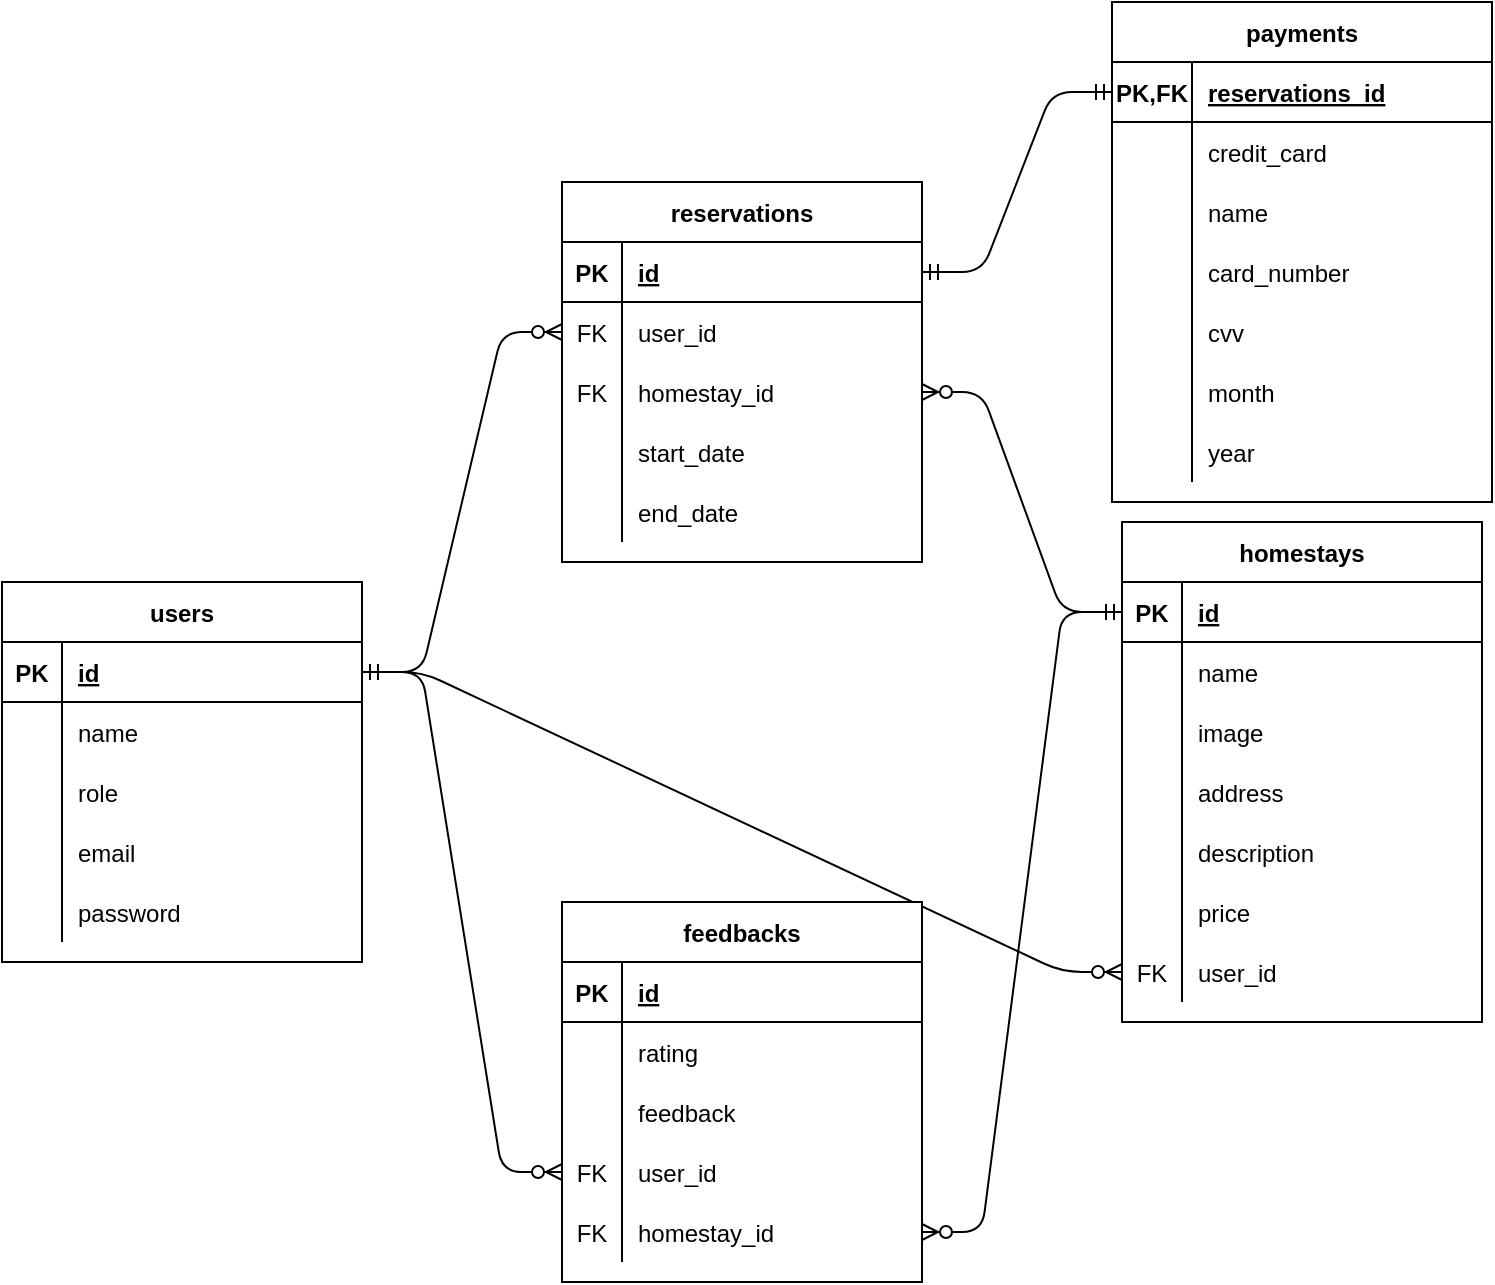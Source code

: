 <mxfile version="13.9.9" type="device"><diagram id="NwZHqndju-CirYjPbC9-" name="Page-1"><mxGraphModel dx="852" dy="494" grid="1" gridSize="10" guides="1" tooltips="1" connect="1" arrows="1" fold="1" page="1" pageScale="1" pageWidth="850" pageHeight="1100" math="0" shadow="0"><root><mxCell id="0"/><mxCell id="1" parent="0"/><mxCell id="INiHXZdMH8Mc_cu-hCHX-1" value="users" style="shape=table;startSize=30;container=1;collapsible=1;childLayout=tableLayout;fixedRows=1;rowLines=0;fontStyle=1;align=center;resizeLast=1;" parent="1" vertex="1"><mxGeometry x="170" y="350" width="180" height="190" as="geometry"/></mxCell><mxCell id="INiHXZdMH8Mc_cu-hCHX-2" value="" style="shape=partialRectangle;collapsible=0;dropTarget=0;pointerEvents=0;fillColor=none;top=0;left=0;bottom=1;right=0;points=[[0,0.5],[1,0.5]];portConstraint=eastwest;" parent="INiHXZdMH8Mc_cu-hCHX-1" vertex="1"><mxGeometry y="30" width="180" height="30" as="geometry"/></mxCell><mxCell id="INiHXZdMH8Mc_cu-hCHX-3" value="PK" style="shape=partialRectangle;connectable=0;fillColor=none;top=0;left=0;bottom=0;right=0;fontStyle=1;overflow=hidden;" parent="INiHXZdMH8Mc_cu-hCHX-2" vertex="1"><mxGeometry width="30" height="30" as="geometry"/></mxCell><mxCell id="INiHXZdMH8Mc_cu-hCHX-4" value="id" style="shape=partialRectangle;connectable=0;fillColor=none;top=0;left=0;bottom=0;right=0;align=left;spacingLeft=6;fontStyle=5;overflow=hidden;" parent="INiHXZdMH8Mc_cu-hCHX-2" vertex="1"><mxGeometry x="30" width="150" height="30" as="geometry"/></mxCell><mxCell id="INiHXZdMH8Mc_cu-hCHX-5" value="" style="shape=partialRectangle;collapsible=0;dropTarget=0;pointerEvents=0;fillColor=none;top=0;left=0;bottom=0;right=0;points=[[0,0.5],[1,0.5]];portConstraint=eastwest;" parent="INiHXZdMH8Mc_cu-hCHX-1" vertex="1"><mxGeometry y="60" width="180" height="30" as="geometry"/></mxCell><mxCell id="INiHXZdMH8Mc_cu-hCHX-6" value="" style="shape=partialRectangle;connectable=0;fillColor=none;top=0;left=0;bottom=0;right=0;editable=1;overflow=hidden;" parent="INiHXZdMH8Mc_cu-hCHX-5" vertex="1"><mxGeometry width="30" height="30" as="geometry"/></mxCell><mxCell id="INiHXZdMH8Mc_cu-hCHX-7" value="name" style="shape=partialRectangle;connectable=0;fillColor=none;top=0;left=0;bottom=0;right=0;align=left;spacingLeft=6;overflow=hidden;" parent="INiHXZdMH8Mc_cu-hCHX-5" vertex="1"><mxGeometry x="30" width="150" height="30" as="geometry"/></mxCell><mxCell id="INiHXZdMH8Mc_cu-hCHX-11" value="" style="shape=partialRectangle;collapsible=0;dropTarget=0;pointerEvents=0;fillColor=none;top=0;left=0;bottom=0;right=0;points=[[0,0.5],[1,0.5]];portConstraint=eastwest;" parent="INiHXZdMH8Mc_cu-hCHX-1" vertex="1"><mxGeometry y="90" width="180" height="30" as="geometry"/></mxCell><mxCell id="INiHXZdMH8Mc_cu-hCHX-12" value="" style="shape=partialRectangle;connectable=0;fillColor=none;top=0;left=0;bottom=0;right=0;editable=1;overflow=hidden;" parent="INiHXZdMH8Mc_cu-hCHX-11" vertex="1"><mxGeometry width="30" height="30" as="geometry"/></mxCell><mxCell id="INiHXZdMH8Mc_cu-hCHX-13" value="role" style="shape=partialRectangle;connectable=0;fillColor=none;top=0;left=0;bottom=0;right=0;align=left;spacingLeft=6;overflow=hidden;" parent="INiHXZdMH8Mc_cu-hCHX-11" vertex="1"><mxGeometry x="30" width="150" height="30" as="geometry"/></mxCell><mxCell id="INiHXZdMH8Mc_cu-hCHX-17" style="shape=partialRectangle;collapsible=0;dropTarget=0;pointerEvents=0;fillColor=none;top=0;left=0;bottom=0;right=0;points=[[0,0.5],[1,0.5]];portConstraint=eastwest;" parent="INiHXZdMH8Mc_cu-hCHX-1" vertex="1"><mxGeometry y="120" width="180" height="30" as="geometry"/></mxCell><mxCell id="INiHXZdMH8Mc_cu-hCHX-18" style="shape=partialRectangle;connectable=0;fillColor=none;top=0;left=0;bottom=0;right=0;editable=1;overflow=hidden;" parent="INiHXZdMH8Mc_cu-hCHX-17" vertex="1"><mxGeometry width="30" height="30" as="geometry"/></mxCell><mxCell id="INiHXZdMH8Mc_cu-hCHX-19" value="email" style="shape=partialRectangle;connectable=0;fillColor=none;top=0;left=0;bottom=0;right=0;align=left;spacingLeft=6;overflow=hidden;" parent="INiHXZdMH8Mc_cu-hCHX-17" vertex="1"><mxGeometry x="30" width="150" height="30" as="geometry"/></mxCell><mxCell id="INiHXZdMH8Mc_cu-hCHX-20" style="shape=partialRectangle;collapsible=0;dropTarget=0;pointerEvents=0;fillColor=none;top=0;left=0;bottom=0;right=0;points=[[0,0.5],[1,0.5]];portConstraint=eastwest;" parent="INiHXZdMH8Mc_cu-hCHX-1" vertex="1"><mxGeometry y="150" width="180" height="30" as="geometry"/></mxCell><mxCell id="INiHXZdMH8Mc_cu-hCHX-21" style="shape=partialRectangle;connectable=0;fillColor=none;top=0;left=0;bottom=0;right=0;editable=1;overflow=hidden;" parent="INiHXZdMH8Mc_cu-hCHX-20" vertex="1"><mxGeometry width="30" height="30" as="geometry"/></mxCell><mxCell id="INiHXZdMH8Mc_cu-hCHX-22" value="password" style="shape=partialRectangle;connectable=0;fillColor=none;top=0;left=0;bottom=0;right=0;align=left;spacingLeft=6;overflow=hidden;" parent="INiHXZdMH8Mc_cu-hCHX-20" vertex="1"><mxGeometry x="30" width="150" height="30" as="geometry"/></mxCell><mxCell id="INiHXZdMH8Mc_cu-hCHX-23" value="homestays" style="shape=table;startSize=30;container=1;collapsible=1;childLayout=tableLayout;fixedRows=1;rowLines=0;fontStyle=1;align=center;resizeLast=1;" parent="1" vertex="1"><mxGeometry x="730" y="320" width="180" height="250" as="geometry"/></mxCell><mxCell id="INiHXZdMH8Mc_cu-hCHX-24" value="" style="shape=partialRectangle;collapsible=0;dropTarget=0;pointerEvents=0;fillColor=none;top=0;left=0;bottom=1;right=0;points=[[0,0.5],[1,0.5]];portConstraint=eastwest;" parent="INiHXZdMH8Mc_cu-hCHX-23" vertex="1"><mxGeometry y="30" width="180" height="30" as="geometry"/></mxCell><mxCell id="INiHXZdMH8Mc_cu-hCHX-25" value="PK" style="shape=partialRectangle;connectable=0;fillColor=none;top=0;left=0;bottom=0;right=0;fontStyle=1;overflow=hidden;" parent="INiHXZdMH8Mc_cu-hCHX-24" vertex="1"><mxGeometry width="30" height="30" as="geometry"/></mxCell><mxCell id="INiHXZdMH8Mc_cu-hCHX-26" value="id" style="shape=partialRectangle;connectable=0;fillColor=none;top=0;left=0;bottom=0;right=0;align=left;spacingLeft=6;fontStyle=5;overflow=hidden;" parent="INiHXZdMH8Mc_cu-hCHX-24" vertex="1"><mxGeometry x="30" width="150" height="30" as="geometry"/></mxCell><mxCell id="INiHXZdMH8Mc_cu-hCHX-27" value="" style="shape=partialRectangle;collapsible=0;dropTarget=0;pointerEvents=0;fillColor=none;top=0;left=0;bottom=0;right=0;points=[[0,0.5],[1,0.5]];portConstraint=eastwest;" parent="INiHXZdMH8Mc_cu-hCHX-23" vertex="1"><mxGeometry y="60" width="180" height="30" as="geometry"/></mxCell><mxCell id="INiHXZdMH8Mc_cu-hCHX-28" value="" style="shape=partialRectangle;connectable=0;fillColor=none;top=0;left=0;bottom=0;right=0;editable=1;overflow=hidden;" parent="INiHXZdMH8Mc_cu-hCHX-27" vertex="1"><mxGeometry width="30" height="30" as="geometry"/></mxCell><mxCell id="INiHXZdMH8Mc_cu-hCHX-29" value="name" style="shape=partialRectangle;connectable=0;fillColor=none;top=0;left=0;bottom=0;right=0;align=left;spacingLeft=6;overflow=hidden;" parent="INiHXZdMH8Mc_cu-hCHX-27" vertex="1"><mxGeometry x="30" width="150" height="30" as="geometry"/></mxCell><mxCell id="lfOwHOdz3PCNLN7N-f5P-1" style="shape=partialRectangle;collapsible=0;dropTarget=0;pointerEvents=0;fillColor=none;top=0;left=0;bottom=0;right=0;points=[[0,0.5],[1,0.5]];portConstraint=eastwest;" parent="INiHXZdMH8Mc_cu-hCHX-23" vertex="1"><mxGeometry y="90" width="180" height="30" as="geometry"/></mxCell><mxCell id="lfOwHOdz3PCNLN7N-f5P-2" style="shape=partialRectangle;connectable=0;fillColor=none;top=0;left=0;bottom=0;right=0;editable=1;overflow=hidden;" parent="lfOwHOdz3PCNLN7N-f5P-1" vertex="1"><mxGeometry width="30" height="30" as="geometry"/></mxCell><mxCell id="lfOwHOdz3PCNLN7N-f5P-3" value="image" style="shape=partialRectangle;connectable=0;fillColor=none;top=0;left=0;bottom=0;right=0;align=left;spacingLeft=6;overflow=hidden;" parent="lfOwHOdz3PCNLN7N-f5P-1" vertex="1"><mxGeometry x="30" width="150" height="30" as="geometry"/></mxCell><mxCell id="fnObndUVMK2Fo93mz21--1" style="shape=partialRectangle;collapsible=0;dropTarget=0;pointerEvents=0;fillColor=none;top=0;left=0;bottom=0;right=0;points=[[0,0.5],[1,0.5]];portConstraint=eastwest;" parent="INiHXZdMH8Mc_cu-hCHX-23" vertex="1"><mxGeometry y="120" width="180" height="30" as="geometry"/></mxCell><mxCell id="fnObndUVMK2Fo93mz21--2" style="shape=partialRectangle;connectable=0;fillColor=none;top=0;left=0;bottom=0;right=0;editable=1;overflow=hidden;" parent="fnObndUVMK2Fo93mz21--1" vertex="1"><mxGeometry width="30" height="30" as="geometry"/></mxCell><mxCell id="fnObndUVMK2Fo93mz21--3" value="address" style="shape=partialRectangle;connectable=0;fillColor=none;top=0;left=0;bottom=0;right=0;align=left;spacingLeft=6;overflow=hidden;" parent="fnObndUVMK2Fo93mz21--1" vertex="1"><mxGeometry x="30" width="150" height="30" as="geometry"/></mxCell><mxCell id="INiHXZdMH8Mc_cu-hCHX-30" value="" style="shape=partialRectangle;collapsible=0;dropTarget=0;pointerEvents=0;fillColor=none;top=0;left=0;bottom=0;right=0;points=[[0,0.5],[1,0.5]];portConstraint=eastwest;" parent="INiHXZdMH8Mc_cu-hCHX-23" vertex="1"><mxGeometry y="150" width="180" height="30" as="geometry"/></mxCell><mxCell id="INiHXZdMH8Mc_cu-hCHX-31" value="" style="shape=partialRectangle;connectable=0;fillColor=none;top=0;left=0;bottom=0;right=0;editable=1;overflow=hidden;" parent="INiHXZdMH8Mc_cu-hCHX-30" vertex="1"><mxGeometry width="30" height="30" as="geometry"/></mxCell><mxCell id="INiHXZdMH8Mc_cu-hCHX-32" value="description" style="shape=partialRectangle;connectable=0;fillColor=none;top=0;left=0;bottom=0;right=0;align=left;spacingLeft=6;overflow=hidden;" parent="INiHXZdMH8Mc_cu-hCHX-30" vertex="1"><mxGeometry x="30" width="150" height="30" as="geometry"/></mxCell><mxCell id="INiHXZdMH8Mc_cu-hCHX-33" value="" style="shape=partialRectangle;collapsible=0;dropTarget=0;pointerEvents=0;fillColor=none;top=0;left=0;bottom=0;right=0;points=[[0,0.5],[1,0.5]];portConstraint=eastwest;" parent="INiHXZdMH8Mc_cu-hCHX-23" vertex="1"><mxGeometry y="180" width="180" height="30" as="geometry"/></mxCell><mxCell id="INiHXZdMH8Mc_cu-hCHX-34" value="" style="shape=partialRectangle;connectable=0;fillColor=none;top=0;left=0;bottom=0;right=0;editable=1;overflow=hidden;" parent="INiHXZdMH8Mc_cu-hCHX-33" vertex="1"><mxGeometry width="30" height="30" as="geometry"/></mxCell><mxCell id="INiHXZdMH8Mc_cu-hCHX-35" value="price" style="shape=partialRectangle;connectable=0;fillColor=none;top=0;left=0;bottom=0;right=0;align=left;spacingLeft=6;overflow=hidden;" parent="INiHXZdMH8Mc_cu-hCHX-33" vertex="1"><mxGeometry x="30" width="150" height="30" as="geometry"/></mxCell><mxCell id="INiHXZdMH8Mc_cu-hCHX-39" style="shape=partialRectangle;collapsible=0;dropTarget=0;pointerEvents=0;fillColor=none;top=0;left=0;bottom=0;right=0;points=[[0,0.5],[1,0.5]];portConstraint=eastwest;" parent="INiHXZdMH8Mc_cu-hCHX-23" vertex="1"><mxGeometry y="210" width="180" height="30" as="geometry"/></mxCell><mxCell id="INiHXZdMH8Mc_cu-hCHX-40" value="FK" style="shape=partialRectangle;connectable=0;fillColor=none;top=0;left=0;bottom=0;right=0;editable=1;overflow=hidden;" parent="INiHXZdMH8Mc_cu-hCHX-39" vertex="1"><mxGeometry width="30" height="30" as="geometry"/></mxCell><mxCell id="INiHXZdMH8Mc_cu-hCHX-41" value="user_id" style="shape=partialRectangle;connectable=0;fillColor=none;top=0;left=0;bottom=0;right=0;align=left;spacingLeft=6;overflow=hidden;" parent="INiHXZdMH8Mc_cu-hCHX-39" vertex="1"><mxGeometry x="30" width="150" height="30" as="geometry"/></mxCell><mxCell id="INiHXZdMH8Mc_cu-hCHX-47" value="" style="edgeStyle=entityRelationEdgeStyle;fontSize=12;html=1;endArrow=ERzeroToMany;startArrow=ERmandOne;" parent="1" source="INiHXZdMH8Mc_cu-hCHX-2" target="INiHXZdMH8Mc_cu-hCHX-39" edge="1"><mxGeometry width="100" height="100" relative="1" as="geometry"><mxPoint x="370" y="310" as="sourcePoint"/><mxPoint x="470" y="210" as="targetPoint"/></mxGeometry></mxCell><mxCell id="INiHXZdMH8Mc_cu-hCHX-48" value="reservations" style="shape=table;startSize=30;container=1;collapsible=1;childLayout=tableLayout;fixedRows=1;rowLines=0;fontStyle=1;align=center;resizeLast=1;" parent="1" vertex="1"><mxGeometry x="450" y="150" width="180" height="190" as="geometry"/></mxCell><mxCell id="INiHXZdMH8Mc_cu-hCHX-49" value="" style="shape=partialRectangle;collapsible=0;dropTarget=0;pointerEvents=0;fillColor=none;top=0;left=0;bottom=1;right=0;points=[[0,0.5],[1,0.5]];portConstraint=eastwest;" parent="INiHXZdMH8Mc_cu-hCHX-48" vertex="1"><mxGeometry y="30" width="180" height="30" as="geometry"/></mxCell><mxCell id="INiHXZdMH8Mc_cu-hCHX-50" value="PK" style="shape=partialRectangle;connectable=0;fillColor=none;top=0;left=0;bottom=0;right=0;fontStyle=1;overflow=hidden;" parent="INiHXZdMH8Mc_cu-hCHX-49" vertex="1"><mxGeometry width="30" height="30" as="geometry"/></mxCell><mxCell id="INiHXZdMH8Mc_cu-hCHX-51" value="id" style="shape=partialRectangle;connectable=0;fillColor=none;top=0;left=0;bottom=0;right=0;align=left;spacingLeft=6;fontStyle=5;overflow=hidden;" parent="INiHXZdMH8Mc_cu-hCHX-49" vertex="1"><mxGeometry x="30" width="150" height="30" as="geometry"/></mxCell><mxCell id="INiHXZdMH8Mc_cu-hCHX-52" value="" style="shape=partialRectangle;collapsible=0;dropTarget=0;pointerEvents=0;fillColor=none;top=0;left=0;bottom=0;right=0;points=[[0,0.5],[1,0.5]];portConstraint=eastwest;" parent="INiHXZdMH8Mc_cu-hCHX-48" vertex="1"><mxGeometry y="60" width="180" height="30" as="geometry"/></mxCell><mxCell id="INiHXZdMH8Mc_cu-hCHX-53" value="FK" style="shape=partialRectangle;connectable=0;fillColor=none;top=0;left=0;bottom=0;right=0;editable=1;overflow=hidden;" parent="INiHXZdMH8Mc_cu-hCHX-52" vertex="1"><mxGeometry width="30" height="30" as="geometry"/></mxCell><mxCell id="INiHXZdMH8Mc_cu-hCHX-54" value="user_id" style="shape=partialRectangle;connectable=0;fillColor=none;top=0;left=0;bottom=0;right=0;align=left;spacingLeft=6;overflow=hidden;" parent="INiHXZdMH8Mc_cu-hCHX-52" vertex="1"><mxGeometry x="30" width="150" height="30" as="geometry"/></mxCell><mxCell id="INiHXZdMH8Mc_cu-hCHX-55" value="" style="shape=partialRectangle;collapsible=0;dropTarget=0;pointerEvents=0;fillColor=none;top=0;left=0;bottom=0;right=0;points=[[0,0.5],[1,0.5]];portConstraint=eastwest;" parent="INiHXZdMH8Mc_cu-hCHX-48" vertex="1"><mxGeometry y="90" width="180" height="30" as="geometry"/></mxCell><mxCell id="INiHXZdMH8Mc_cu-hCHX-56" value="FK" style="shape=partialRectangle;connectable=0;fillColor=none;top=0;left=0;bottom=0;right=0;editable=1;overflow=hidden;" parent="INiHXZdMH8Mc_cu-hCHX-55" vertex="1"><mxGeometry width="30" height="30" as="geometry"/></mxCell><mxCell id="INiHXZdMH8Mc_cu-hCHX-57" value="homestay_id" style="shape=partialRectangle;connectable=0;fillColor=none;top=0;left=0;bottom=0;right=0;align=left;spacingLeft=6;overflow=hidden;" parent="INiHXZdMH8Mc_cu-hCHX-55" vertex="1"><mxGeometry x="30" width="150" height="30" as="geometry"/></mxCell><mxCell id="INiHXZdMH8Mc_cu-hCHX-58" value="" style="shape=partialRectangle;collapsible=0;dropTarget=0;pointerEvents=0;fillColor=none;top=0;left=0;bottom=0;right=0;points=[[0,0.5],[1,0.5]];portConstraint=eastwest;" parent="INiHXZdMH8Mc_cu-hCHX-48" vertex="1"><mxGeometry y="120" width="180" height="30" as="geometry"/></mxCell><mxCell id="INiHXZdMH8Mc_cu-hCHX-59" value="" style="shape=partialRectangle;connectable=0;fillColor=none;top=0;left=0;bottom=0;right=0;editable=1;overflow=hidden;" parent="INiHXZdMH8Mc_cu-hCHX-58" vertex="1"><mxGeometry width="30" height="30" as="geometry"/></mxCell><mxCell id="INiHXZdMH8Mc_cu-hCHX-60" value="start_date" style="shape=partialRectangle;connectable=0;fillColor=none;top=0;left=0;bottom=0;right=0;align=left;spacingLeft=6;overflow=hidden;" parent="INiHXZdMH8Mc_cu-hCHX-58" vertex="1"><mxGeometry x="30" width="150" height="30" as="geometry"/></mxCell><mxCell id="INiHXZdMH8Mc_cu-hCHX-61" style="shape=partialRectangle;collapsible=0;dropTarget=0;pointerEvents=0;fillColor=none;top=0;left=0;bottom=0;right=0;points=[[0,0.5],[1,0.5]];portConstraint=eastwest;" parent="INiHXZdMH8Mc_cu-hCHX-48" vertex="1"><mxGeometry y="150" width="180" height="30" as="geometry"/></mxCell><mxCell id="INiHXZdMH8Mc_cu-hCHX-62" style="shape=partialRectangle;connectable=0;fillColor=none;top=0;left=0;bottom=0;right=0;editable=1;overflow=hidden;" parent="INiHXZdMH8Mc_cu-hCHX-61" vertex="1"><mxGeometry width="30" height="30" as="geometry"/></mxCell><mxCell id="INiHXZdMH8Mc_cu-hCHX-63" value="end_date" style="shape=partialRectangle;connectable=0;fillColor=none;top=0;left=0;bottom=0;right=0;align=left;spacingLeft=6;overflow=hidden;" parent="INiHXZdMH8Mc_cu-hCHX-61" vertex="1"><mxGeometry x="30" width="150" height="30" as="geometry"/></mxCell><mxCell id="INiHXZdMH8Mc_cu-hCHX-67" value="" style="edgeStyle=entityRelationEdgeStyle;fontSize=12;html=1;endArrow=ERzeroToMany;startArrow=ERmandOne;entryX=1;entryY=0.5;entryDx=0;entryDy=0;" parent="1" source="INiHXZdMH8Mc_cu-hCHX-24" target="INiHXZdMH8Mc_cu-hCHX-55" edge="1"><mxGeometry width="100" height="100" relative="1" as="geometry"><mxPoint x="430" y="330" as="sourcePoint"/><mxPoint x="530" y="230" as="targetPoint"/></mxGeometry></mxCell><mxCell id="INiHXZdMH8Mc_cu-hCHX-68" value="" style="edgeStyle=entityRelationEdgeStyle;fontSize=12;html=1;endArrow=ERzeroToMany;startArrow=ERmandOne;exitX=1;exitY=0.5;exitDx=0;exitDy=0;entryX=0;entryY=0.5;entryDx=0;entryDy=0;" parent="1" source="INiHXZdMH8Mc_cu-hCHX-2" target="INiHXZdMH8Mc_cu-hCHX-52" edge="1"><mxGeometry width="100" height="100" relative="1" as="geometry"><mxPoint x="430" y="330" as="sourcePoint"/><mxPoint x="530" y="230" as="targetPoint"/></mxGeometry></mxCell><mxCell id="INiHXZdMH8Mc_cu-hCHX-69" value="payments" style="shape=table;startSize=30;container=1;collapsible=1;childLayout=tableLayout;fixedRows=1;rowLines=0;fontStyle=1;align=center;resizeLast=1;" parent="1" vertex="1"><mxGeometry x="725" y="60" width="190" height="250" as="geometry"/></mxCell><mxCell id="INiHXZdMH8Mc_cu-hCHX-70" value="" style="shape=partialRectangle;collapsible=0;dropTarget=0;pointerEvents=0;fillColor=none;top=0;left=0;bottom=1;right=0;points=[[0,0.5],[1,0.5]];portConstraint=eastwest;" parent="INiHXZdMH8Mc_cu-hCHX-69" vertex="1"><mxGeometry y="30" width="190" height="30" as="geometry"/></mxCell><mxCell id="INiHXZdMH8Mc_cu-hCHX-71" value="PK,FK" style="shape=partialRectangle;connectable=0;fillColor=none;top=0;left=0;bottom=0;right=0;fontStyle=1;overflow=hidden;" parent="INiHXZdMH8Mc_cu-hCHX-70" vertex="1"><mxGeometry width="40" height="30" as="geometry"/></mxCell><mxCell id="INiHXZdMH8Mc_cu-hCHX-72" value="reservations_id" style="shape=partialRectangle;connectable=0;fillColor=none;top=0;left=0;bottom=0;right=0;align=left;spacingLeft=6;fontStyle=5;overflow=hidden;" parent="INiHXZdMH8Mc_cu-hCHX-70" vertex="1"><mxGeometry x="40" width="150" height="30" as="geometry"/></mxCell><mxCell id="INiHXZdMH8Mc_cu-hCHX-73" value="" style="shape=partialRectangle;collapsible=0;dropTarget=0;pointerEvents=0;fillColor=none;top=0;left=0;bottom=0;right=0;points=[[0,0.5],[1,0.5]];portConstraint=eastwest;" parent="INiHXZdMH8Mc_cu-hCHX-69" vertex="1"><mxGeometry y="60" width="190" height="30" as="geometry"/></mxCell><mxCell id="INiHXZdMH8Mc_cu-hCHX-74" value="" style="shape=partialRectangle;connectable=0;fillColor=none;top=0;left=0;bottom=0;right=0;editable=1;overflow=hidden;" parent="INiHXZdMH8Mc_cu-hCHX-73" vertex="1"><mxGeometry width="40" height="30" as="geometry"/></mxCell><mxCell id="INiHXZdMH8Mc_cu-hCHX-75" value="credit_card" style="shape=partialRectangle;connectable=0;fillColor=none;top=0;left=0;bottom=0;right=0;align=left;spacingLeft=6;overflow=hidden;" parent="INiHXZdMH8Mc_cu-hCHX-73" vertex="1"><mxGeometry x="40" width="150" height="30" as="geometry"/></mxCell><mxCell id="INiHXZdMH8Mc_cu-hCHX-76" value="" style="shape=partialRectangle;collapsible=0;dropTarget=0;pointerEvents=0;fillColor=none;top=0;left=0;bottom=0;right=0;points=[[0,0.5],[1,0.5]];portConstraint=eastwest;" parent="INiHXZdMH8Mc_cu-hCHX-69" vertex="1"><mxGeometry y="90" width="190" height="30" as="geometry"/></mxCell><mxCell id="INiHXZdMH8Mc_cu-hCHX-77" value="" style="shape=partialRectangle;connectable=0;fillColor=none;top=0;left=0;bottom=0;right=0;editable=1;overflow=hidden;" parent="INiHXZdMH8Mc_cu-hCHX-76" vertex="1"><mxGeometry width="40" height="30" as="geometry"/></mxCell><mxCell id="INiHXZdMH8Mc_cu-hCHX-78" value="name" style="shape=partialRectangle;connectable=0;fillColor=none;top=0;left=0;bottom=0;right=0;align=left;spacingLeft=6;overflow=hidden;" parent="INiHXZdMH8Mc_cu-hCHX-76" vertex="1"><mxGeometry x="40" width="150" height="30" as="geometry"/></mxCell><mxCell id="INiHXZdMH8Mc_cu-hCHX-79" value="" style="shape=partialRectangle;collapsible=0;dropTarget=0;pointerEvents=0;fillColor=none;top=0;left=0;bottom=0;right=0;points=[[0,0.5],[1,0.5]];portConstraint=eastwest;" parent="INiHXZdMH8Mc_cu-hCHX-69" vertex="1"><mxGeometry y="120" width="190" height="30" as="geometry"/></mxCell><mxCell id="INiHXZdMH8Mc_cu-hCHX-80" value="" style="shape=partialRectangle;connectable=0;fillColor=none;top=0;left=0;bottom=0;right=0;editable=1;overflow=hidden;" parent="INiHXZdMH8Mc_cu-hCHX-79" vertex="1"><mxGeometry width="40" height="30" as="geometry"/></mxCell><mxCell id="INiHXZdMH8Mc_cu-hCHX-81" value="card_number" style="shape=partialRectangle;connectable=0;fillColor=none;top=0;left=0;bottom=0;right=0;align=left;spacingLeft=6;overflow=hidden;" parent="INiHXZdMH8Mc_cu-hCHX-79" vertex="1"><mxGeometry x="40" width="150" height="30" as="geometry"/></mxCell><mxCell id="uqmp6j8ro5WRaH_gw9j_-1" style="shape=partialRectangle;collapsible=0;dropTarget=0;pointerEvents=0;fillColor=none;top=0;left=0;bottom=0;right=0;points=[[0,0.5],[1,0.5]];portConstraint=eastwest;" vertex="1" parent="INiHXZdMH8Mc_cu-hCHX-69"><mxGeometry y="150" width="190" height="30" as="geometry"/></mxCell><mxCell id="uqmp6j8ro5WRaH_gw9j_-2" style="shape=partialRectangle;connectable=0;fillColor=none;top=0;left=0;bottom=0;right=0;editable=1;overflow=hidden;" vertex="1" parent="uqmp6j8ro5WRaH_gw9j_-1"><mxGeometry width="40" height="30" as="geometry"/></mxCell><mxCell id="uqmp6j8ro5WRaH_gw9j_-3" value="cvv" style="shape=partialRectangle;connectable=0;fillColor=none;top=0;left=0;bottom=0;right=0;align=left;spacingLeft=6;overflow=hidden;" vertex="1" parent="uqmp6j8ro5WRaH_gw9j_-1"><mxGeometry x="40" width="150" height="30" as="geometry"/></mxCell><mxCell id="INiHXZdMH8Mc_cu-hCHX-82" style="shape=partialRectangle;collapsible=0;dropTarget=0;pointerEvents=0;fillColor=none;top=0;left=0;bottom=0;right=0;points=[[0,0.5],[1,0.5]];portConstraint=eastwest;" parent="INiHXZdMH8Mc_cu-hCHX-69" vertex="1"><mxGeometry y="180" width="190" height="30" as="geometry"/></mxCell><mxCell id="INiHXZdMH8Mc_cu-hCHX-83" style="shape=partialRectangle;connectable=0;fillColor=none;top=0;left=0;bottom=0;right=0;editable=1;overflow=hidden;" parent="INiHXZdMH8Mc_cu-hCHX-82" vertex="1"><mxGeometry width="40" height="30" as="geometry"/></mxCell><mxCell id="INiHXZdMH8Mc_cu-hCHX-84" value="month" style="shape=partialRectangle;connectable=0;fillColor=none;top=0;left=0;bottom=0;right=0;align=left;spacingLeft=6;overflow=hidden;" parent="INiHXZdMH8Mc_cu-hCHX-82" vertex="1"><mxGeometry x="40" width="150" height="30" as="geometry"/></mxCell><mxCell id="INiHXZdMH8Mc_cu-hCHX-85" style="shape=partialRectangle;collapsible=0;dropTarget=0;pointerEvents=0;fillColor=none;top=0;left=0;bottom=0;right=0;points=[[0,0.5],[1,0.5]];portConstraint=eastwest;" parent="INiHXZdMH8Mc_cu-hCHX-69" vertex="1"><mxGeometry y="210" width="190" height="30" as="geometry"/></mxCell><mxCell id="INiHXZdMH8Mc_cu-hCHX-86" style="shape=partialRectangle;connectable=0;fillColor=none;top=0;left=0;bottom=0;right=0;editable=1;overflow=hidden;" parent="INiHXZdMH8Mc_cu-hCHX-85" vertex="1"><mxGeometry width="40" height="30" as="geometry"/></mxCell><mxCell id="INiHXZdMH8Mc_cu-hCHX-87" value="year" style="shape=partialRectangle;connectable=0;fillColor=none;top=0;left=0;bottom=0;right=0;align=left;spacingLeft=6;overflow=hidden;" parent="INiHXZdMH8Mc_cu-hCHX-85" vertex="1"><mxGeometry x="40" width="150" height="30" as="geometry"/></mxCell><mxCell id="INiHXZdMH8Mc_cu-hCHX-88" value="" style="edgeStyle=entityRelationEdgeStyle;fontSize=12;html=1;endArrow=ERmandOne;startArrow=ERmandOne;exitX=1;exitY=0.5;exitDx=0;exitDy=0;entryX=0;entryY=0.5;entryDx=0;entryDy=0;" parent="1" source="INiHXZdMH8Mc_cu-hCHX-49" target="INiHXZdMH8Mc_cu-hCHX-70" edge="1"><mxGeometry width="100" height="100" relative="1" as="geometry"><mxPoint x="660" y="190" as="sourcePoint"/><mxPoint x="760" y="90" as="targetPoint"/></mxGeometry></mxCell><mxCell id="INiHXZdMH8Mc_cu-hCHX-89" value="feedbacks" style="shape=table;startSize=30;container=1;collapsible=1;childLayout=tableLayout;fixedRows=1;rowLines=0;fontStyle=1;align=center;resizeLast=1;" parent="1" vertex="1"><mxGeometry x="450" y="510" width="180" height="190" as="geometry"/></mxCell><mxCell id="INiHXZdMH8Mc_cu-hCHX-90" value="" style="shape=partialRectangle;collapsible=0;dropTarget=0;pointerEvents=0;fillColor=none;top=0;left=0;bottom=1;right=0;points=[[0,0.5],[1,0.5]];portConstraint=eastwest;" parent="INiHXZdMH8Mc_cu-hCHX-89" vertex="1"><mxGeometry y="30" width="180" height="30" as="geometry"/></mxCell><mxCell id="INiHXZdMH8Mc_cu-hCHX-91" value="PK" style="shape=partialRectangle;connectable=0;fillColor=none;top=0;left=0;bottom=0;right=0;fontStyle=1;overflow=hidden;" parent="INiHXZdMH8Mc_cu-hCHX-90" vertex="1"><mxGeometry width="30" height="30" as="geometry"/></mxCell><mxCell id="INiHXZdMH8Mc_cu-hCHX-92" value="id" style="shape=partialRectangle;connectable=0;fillColor=none;top=0;left=0;bottom=0;right=0;align=left;spacingLeft=6;fontStyle=5;overflow=hidden;" parent="INiHXZdMH8Mc_cu-hCHX-90" vertex="1"><mxGeometry x="30" width="150" height="30" as="geometry"/></mxCell><mxCell id="INiHXZdMH8Mc_cu-hCHX-93" value="" style="shape=partialRectangle;collapsible=0;dropTarget=0;pointerEvents=0;fillColor=none;top=0;left=0;bottom=0;right=0;points=[[0,0.5],[1,0.5]];portConstraint=eastwest;" parent="INiHXZdMH8Mc_cu-hCHX-89" vertex="1"><mxGeometry y="60" width="180" height="30" as="geometry"/></mxCell><mxCell id="INiHXZdMH8Mc_cu-hCHX-94" value="" style="shape=partialRectangle;connectable=0;fillColor=none;top=0;left=0;bottom=0;right=0;editable=1;overflow=hidden;" parent="INiHXZdMH8Mc_cu-hCHX-93" vertex="1"><mxGeometry width="30" height="30" as="geometry"/></mxCell><mxCell id="INiHXZdMH8Mc_cu-hCHX-95" value="rating" style="shape=partialRectangle;connectable=0;fillColor=none;top=0;left=0;bottom=0;right=0;align=left;spacingLeft=6;overflow=hidden;" parent="INiHXZdMH8Mc_cu-hCHX-93" vertex="1"><mxGeometry x="30" width="150" height="30" as="geometry"/></mxCell><mxCell id="iexP5gGlcPrDWiBzA4BD-7" style="shape=partialRectangle;collapsible=0;dropTarget=0;pointerEvents=0;fillColor=none;top=0;left=0;bottom=0;right=0;points=[[0,0.5],[1,0.5]];portConstraint=eastwest;" parent="INiHXZdMH8Mc_cu-hCHX-89" vertex="1"><mxGeometry y="90" width="180" height="30" as="geometry"/></mxCell><mxCell id="iexP5gGlcPrDWiBzA4BD-8" style="shape=partialRectangle;connectable=0;fillColor=none;top=0;left=0;bottom=0;right=0;editable=1;overflow=hidden;" parent="iexP5gGlcPrDWiBzA4BD-7" vertex="1"><mxGeometry width="30" height="30" as="geometry"/></mxCell><mxCell id="iexP5gGlcPrDWiBzA4BD-9" value="feedback" style="shape=partialRectangle;connectable=0;fillColor=none;top=0;left=0;bottom=0;right=0;align=left;spacingLeft=6;overflow=hidden;" parent="iexP5gGlcPrDWiBzA4BD-7" vertex="1"><mxGeometry x="30" width="150" height="30" as="geometry"/></mxCell><mxCell id="INiHXZdMH8Mc_cu-hCHX-96" value="" style="shape=partialRectangle;collapsible=0;dropTarget=0;pointerEvents=0;fillColor=none;top=0;left=0;bottom=0;right=0;points=[[0,0.5],[1,0.5]];portConstraint=eastwest;" parent="INiHXZdMH8Mc_cu-hCHX-89" vertex="1"><mxGeometry y="120" width="180" height="30" as="geometry"/></mxCell><mxCell id="INiHXZdMH8Mc_cu-hCHX-97" value="FK" style="shape=partialRectangle;connectable=0;fillColor=none;top=0;left=0;bottom=0;right=0;editable=1;overflow=hidden;" parent="INiHXZdMH8Mc_cu-hCHX-96" vertex="1"><mxGeometry width="30" height="30" as="geometry"/></mxCell><mxCell id="INiHXZdMH8Mc_cu-hCHX-98" value="user_id" style="shape=partialRectangle;connectable=0;fillColor=none;top=0;left=0;bottom=0;right=0;align=left;spacingLeft=6;overflow=hidden;" parent="INiHXZdMH8Mc_cu-hCHX-96" vertex="1"><mxGeometry x="30" width="150" height="30" as="geometry"/></mxCell><mxCell id="INiHXZdMH8Mc_cu-hCHX-99" value="" style="shape=partialRectangle;collapsible=0;dropTarget=0;pointerEvents=0;fillColor=none;top=0;left=0;bottom=0;right=0;points=[[0,0.5],[1,0.5]];portConstraint=eastwest;" parent="INiHXZdMH8Mc_cu-hCHX-89" vertex="1"><mxGeometry y="150" width="180" height="30" as="geometry"/></mxCell><mxCell id="INiHXZdMH8Mc_cu-hCHX-100" value="FK" style="shape=partialRectangle;connectable=0;fillColor=none;top=0;left=0;bottom=0;right=0;editable=1;overflow=hidden;" parent="INiHXZdMH8Mc_cu-hCHX-99" vertex="1"><mxGeometry width="30" height="30" as="geometry"/></mxCell><mxCell id="INiHXZdMH8Mc_cu-hCHX-101" value="homestay_id" style="shape=partialRectangle;connectable=0;fillColor=none;top=0;left=0;bottom=0;right=0;align=left;spacingLeft=6;overflow=hidden;" parent="INiHXZdMH8Mc_cu-hCHX-99" vertex="1"><mxGeometry x="30" width="150" height="30" as="geometry"/></mxCell><mxCell id="INiHXZdMH8Mc_cu-hCHX-105" value="" style="edgeStyle=entityRelationEdgeStyle;fontSize=12;html=1;endArrow=ERzeroToMany;startArrow=ERmandOne;exitX=1;exitY=0.5;exitDx=0;exitDy=0;entryX=0;entryY=0.5;entryDx=0;entryDy=0;" parent="1" source="INiHXZdMH8Mc_cu-hCHX-2" target="INiHXZdMH8Mc_cu-hCHX-96" edge="1"><mxGeometry width="100" height="100" relative="1" as="geometry"><mxPoint x="280" y="560" as="sourcePoint"/><mxPoint x="380" y="460" as="targetPoint"/></mxGeometry></mxCell><mxCell id="INiHXZdMH8Mc_cu-hCHX-106" value="" style="edgeStyle=entityRelationEdgeStyle;fontSize=12;html=1;endArrow=ERzeroToMany;startArrow=ERmandOne;exitX=0;exitY=0.5;exitDx=0;exitDy=0;" parent="1" source="INiHXZdMH8Mc_cu-hCHX-24" target="INiHXZdMH8Mc_cu-hCHX-99" edge="1"><mxGeometry width="100" height="100" relative="1" as="geometry"><mxPoint x="530" y="560" as="sourcePoint"/><mxPoint x="630" y="460" as="targetPoint"/></mxGeometry></mxCell></root></mxGraphModel></diagram></mxfile>